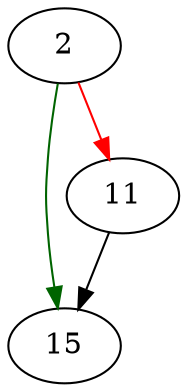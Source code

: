 strict digraph "forget_created" {
	// Node definitions.
	2 [entry=true];
	15;
	11;

	// Edge definitions.
	2 -> 15 [
		color=darkgreen
		cond=true
	];
	2 -> 11 [
		color=red
		cond=false
	];
	11 -> 15;
}